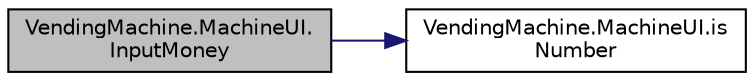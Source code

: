 digraph "VendingMachine.MachineUI.InputMoney"
{
  edge [fontname="Helvetica",fontsize="10",labelfontname="Helvetica",labelfontsize="10"];
  node [fontname="Helvetica",fontsize="10",shape=record];
  rankdir="LR";
  Node1 [label="VendingMachine.MachineUI.\lInputMoney",height=0.2,width=0.4,color="black", fillcolor="grey75", style="filled", fontcolor="black"];
  Node1 -> Node2 [color="midnightblue",fontsize="10",style="solid",fontname="Helvetica"];
  Node2 [label="VendingMachine.MachineUI.is\lNumber",height=0.2,width=0.4,color="black", fillcolor="white", style="filled",URL="$class_vending_machine_1_1_machine_u_i.html#a7f5aa2e1b49c150c3b479b7e5123cf25"];
}

